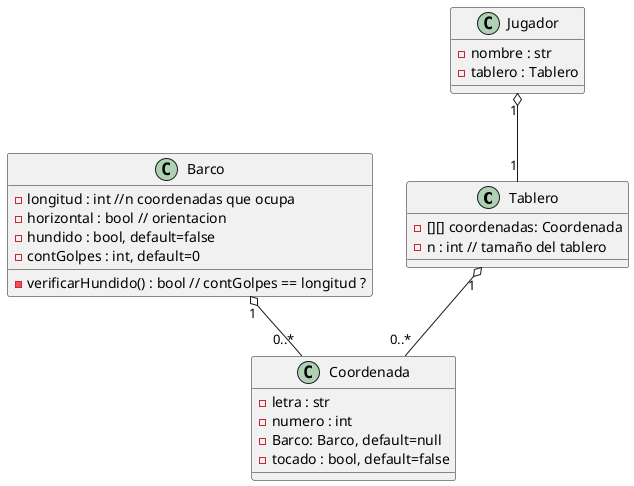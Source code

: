 @startuml

class Tablero {
    - [][] coordenadas: Coordenada
    - n : int // tamaño del tablero
}

class Coordenada {
    - letra : str
    - numero : int
    - Barco: Barco, default=null
    - tocado : bool, default=false
}

Tablero "1" o-- "0..*" Coordenada

class Barco {
    - longitud : int //n coordenadas que ocupa
    - horizontal : bool // orientacion
    - hundido : bool, default=false
    - contGolpes : int, default=0
    - verificarHundido() : bool // contGolpes == longitud ?
}

Barco "1" o-- "0..*" Coordenada

class Jugador {
    - nombre : str
    - tablero : Tablero
    ' - [] barcos : Barco
    ' - [] disparos : Coordenada
}

Jugador "1" o-- "1" Tablero

@enduml